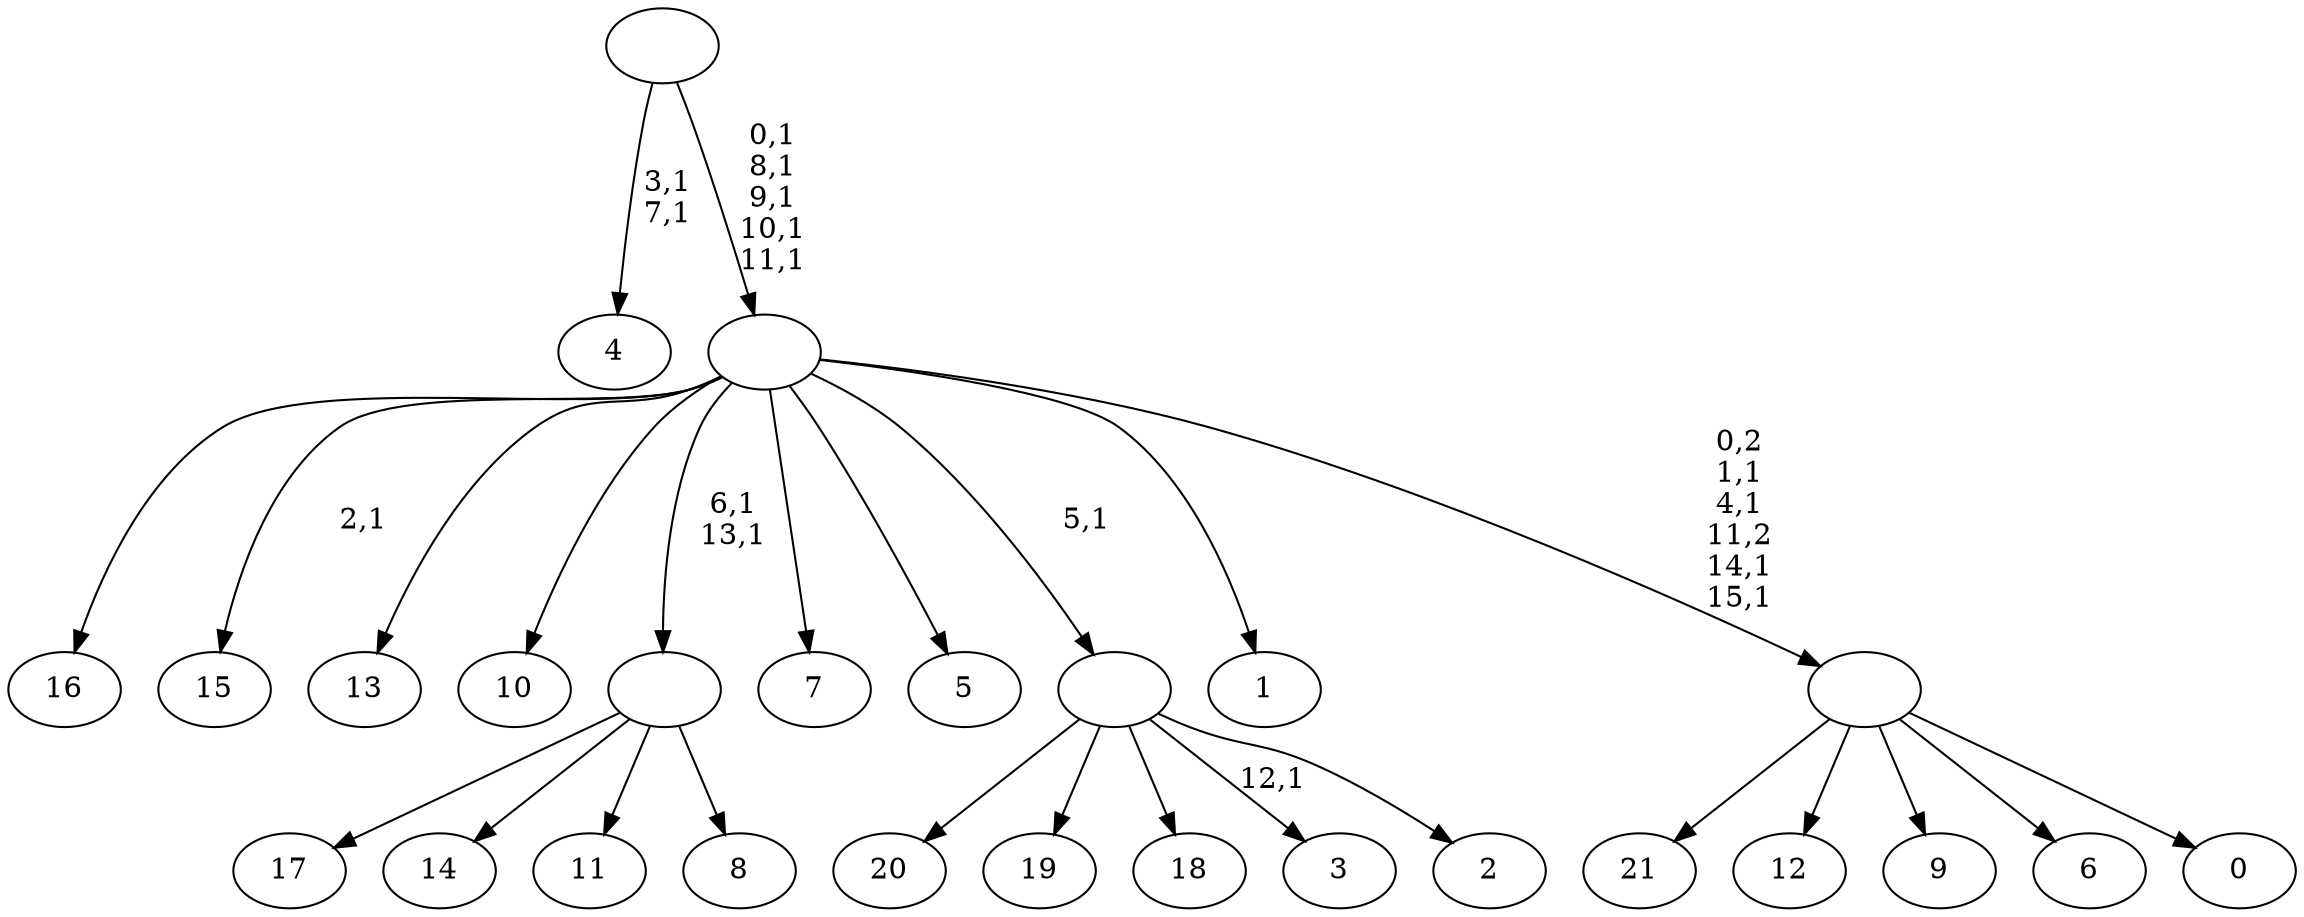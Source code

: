 digraph T {
	38 [label="21"]
	37 [label="20"]
	36 [label="19"]
	35 [label="18"]
	34 [label="17"]
	33 [label="16"]
	32 [label="15"]
	30 [label="14"]
	29 [label="13"]
	28 [label="12"]
	27 [label="11"]
	26 [label="10"]
	25 [label="9"]
	24 [label="8"]
	23 [label=""]
	21 [label="7"]
	20 [label="6"]
	19 [label="5"]
	18 [label="4"]
	15 [label="3"]
	13 [label="2"]
	12 [label=""]
	11 [label="1"]
	10 [label="0"]
	9 [label=""]
	5 [label=""]
	0 [label=""]
	23 -> 34 [label=""]
	23 -> 30 [label=""]
	23 -> 27 [label=""]
	23 -> 24 [label=""]
	12 -> 15 [label="12,1"]
	12 -> 37 [label=""]
	12 -> 36 [label=""]
	12 -> 35 [label=""]
	12 -> 13 [label=""]
	9 -> 38 [label=""]
	9 -> 28 [label=""]
	9 -> 25 [label=""]
	9 -> 20 [label=""]
	9 -> 10 [label=""]
	5 -> 9 [label="0,2\n1,1\n4,1\n11,2\n14,1\n15,1"]
	5 -> 23 [label="6,1\n13,1"]
	5 -> 32 [label="2,1"]
	5 -> 33 [label=""]
	5 -> 29 [label=""]
	5 -> 26 [label=""]
	5 -> 21 [label=""]
	5 -> 19 [label=""]
	5 -> 12 [label="5,1"]
	5 -> 11 [label=""]
	0 -> 5 [label="0,1\n8,1\n9,1\n10,1\n11,1"]
	0 -> 18 [label="3,1\n7,1"]
}
